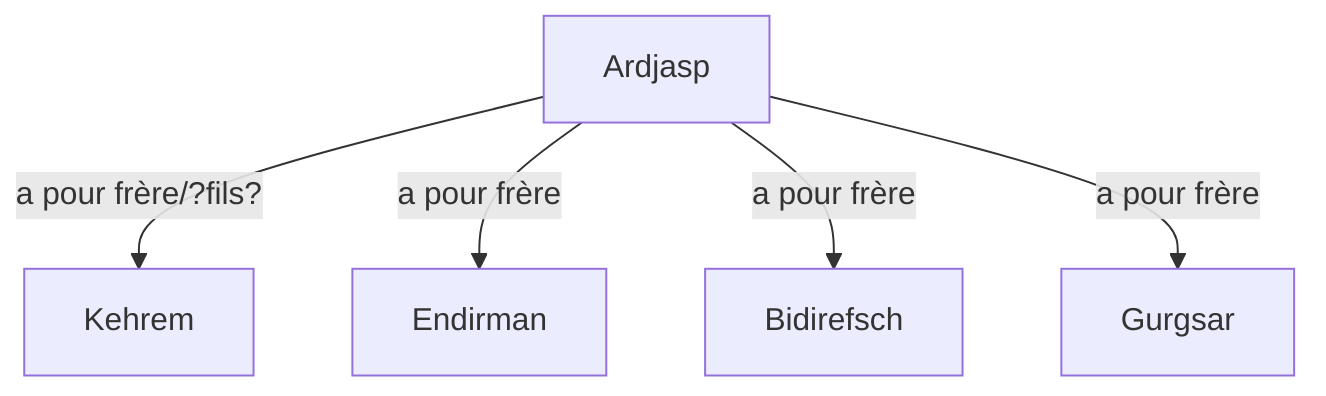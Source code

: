 graph TD
Ardjasp --a pour frère/?fils?--> Kehrem
Ardjasp --a pour frère--> Endirman
Ardjasp --a pour frère--> Bidirefsch
Ardjasp --a pour frère--> Gurgsar